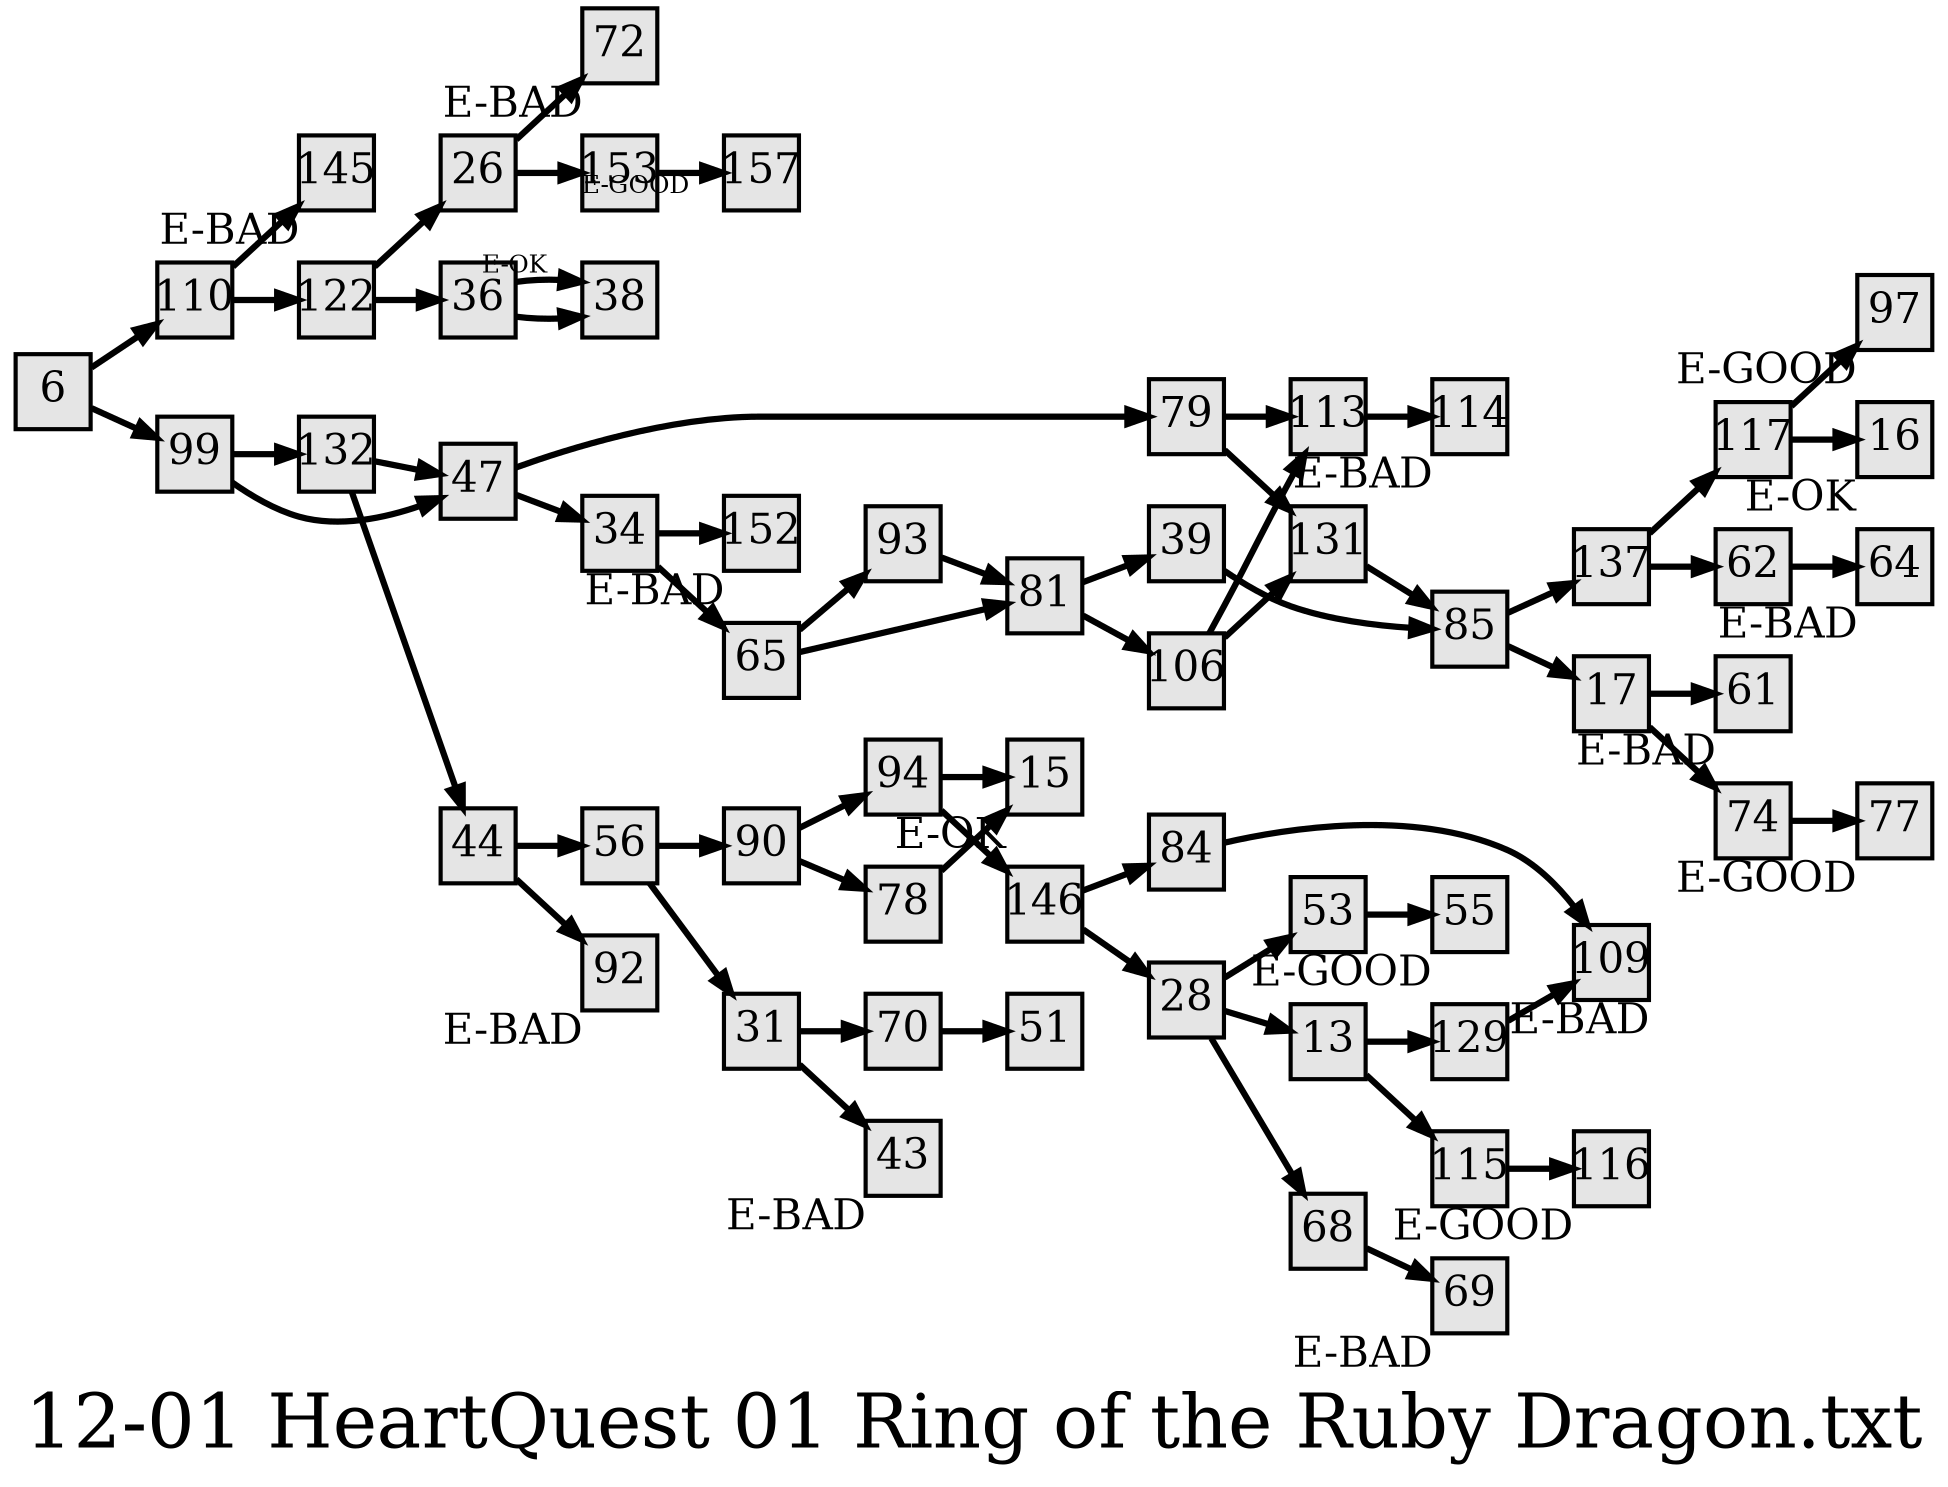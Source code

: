 digraph g{
  graph [ label="12-01 HeartQuest 01 Ring of the Ruby Dragon.txt" rankdir=LR, ordering=out, fontsize=36, nodesep="0.35", ranksep="0.45"];
  node  [shape=rect, penwidth=2, fontsize=20, style=filled, fillcolor=grey90, margin="0,0", labelfloat=true, regular=true, fixedsize=true];
  edge  [labelfloat=true, penwidth=3, fontsize=12];
  6 -> 110;
  6 -> 99;
  13 -> 129;
  13 -> 115;
  15	[ xlabel="E-OK" ];
  16	[ xlabel="E-OK" ];
  17 -> 61;
  17 -> 74;
  26 -> 72;
  26 -> 153;
  28 -> 53;
  28 -> 13;
  28 -> 68;
  31 -> 70;
  31 -> 43;
  34 -> 152;
  34 -> 65;
  36 -> 38;
  36 -> 38	[ xlabel="E-OK" ];
  39 -> 85;
  43	[ xlabel="E-BAD" ];
  44 -> 56;
  44 -> 92;
  47 -> 79;
  47 -> 34;
  53 -> 55;
  55	[ xlabel="E-GOOD" ];
  56 -> 90;
  56 -> 31;
  61	[ xlabel="E-BAD" ];
  62 -> 64;
  64	[ xlabel="E-BAD" ];
  65 -> 93;
  65 -> 81;
  68 -> 69;
  69	[ xlabel="E-BAD" ];
  70 -> 51;
  72	[ xlabel="E-BAD" ];
  74 -> 77;
  77	[ xlabel="E-GOOD" ];
  78 -> 15;
  79 -> 113;
  79 -> 131;
  81 -> 39;
  81 -> 106;
  84 -> 109;
  85 -> 137;
  85 -> 17;
  90 -> 94;
  90 -> 78;
  92	[ xlabel="E-BAD" ];
  93 -> 81;
  94 -> 15;
  94 -> 146;
  97	[ xlabel="E-GOOD" ];
  99 -> 132;
  99 -> 47;
  106 -> 113;
  106 -> 131;
  109	[ xlabel="E-BAD" ];
  110 -> 145;
  110 -> 122;
  113 -> 114;
  114	[ xlabel="E-BAD" ];
  115 -> 116;
  116	[ xlabel="E-GOOD" ];
  117 -> 97;
  117 -> 16;
  122 -> 26;
  122 -> 36;
  129 -> 109;
  131 -> 85;
  132 -> 47;
  132 -> 44;
  137 -> 117;
  137 -> 62;
  145	[ xlabel="E-BAD" ];
  146 -> 84;
  146 -> 28;
  152	[ xlabel="E-BAD" ];
  153 -> 157	[ xlabel="E-GOOD" ];
  
}

